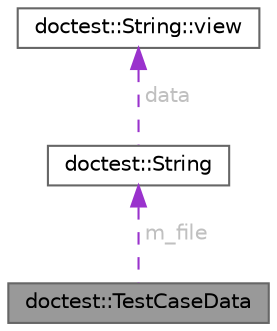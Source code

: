 digraph "doctest::TestCaseData"
{
 // LATEX_PDF_SIZE
  bgcolor="transparent";
  edge [fontname=Helvetica,fontsize=10,labelfontname=Helvetica,labelfontsize=10];
  node [fontname=Helvetica,fontsize=10,shape=box,height=0.2,width=0.4];
  Node1 [id="Node000001",label="doctest::TestCaseData",height=0.2,width=0.4,color="gray40", fillcolor="grey60", style="filled", fontcolor="black",tooltip=" "];
  Node2 -> Node1 [id="edge1_Node000001_Node000002",dir="back",color="darkorchid3",style="dashed",tooltip=" ",label=" m_file",fontcolor="grey" ];
  Node2 [id="Node000002",label="doctest::String",height=0.2,width=0.4,color="gray40", fillcolor="white", style="filled",URL="$classdoctest_1_1_string.html",tooltip=" "];
  Node3 -> Node2 [id="edge2_Node000002_Node000003",dir="back",color="darkorchid3",style="dashed",tooltip=" ",label=" data",fontcolor="grey" ];
  Node3 [id="Node000003",label="doctest::String::view",height=0.2,width=0.4,color="gray40", fillcolor="white", style="filled",tooltip=" "];
}
